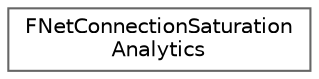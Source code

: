 digraph "Graphical Class Hierarchy"
{
 // INTERACTIVE_SVG=YES
 // LATEX_PDF_SIZE
  bgcolor="transparent";
  edge [fontname=Helvetica,fontsize=10,labelfontname=Helvetica,labelfontsize=10];
  node [fontname=Helvetica,fontsize=10,shape=box,height=0.2,width=0.4];
  rankdir="LR";
  Node0 [id="Node000000",label="FNetConnectionSaturation\lAnalytics",height=0.2,width=0.4,color="grey40", fillcolor="white", style="filled",URL="$d3/dcd/structFNetConnectionSaturationAnalytics.html",tooltip="Struct wrapping Per Net Connection saturation analytics."];
}
